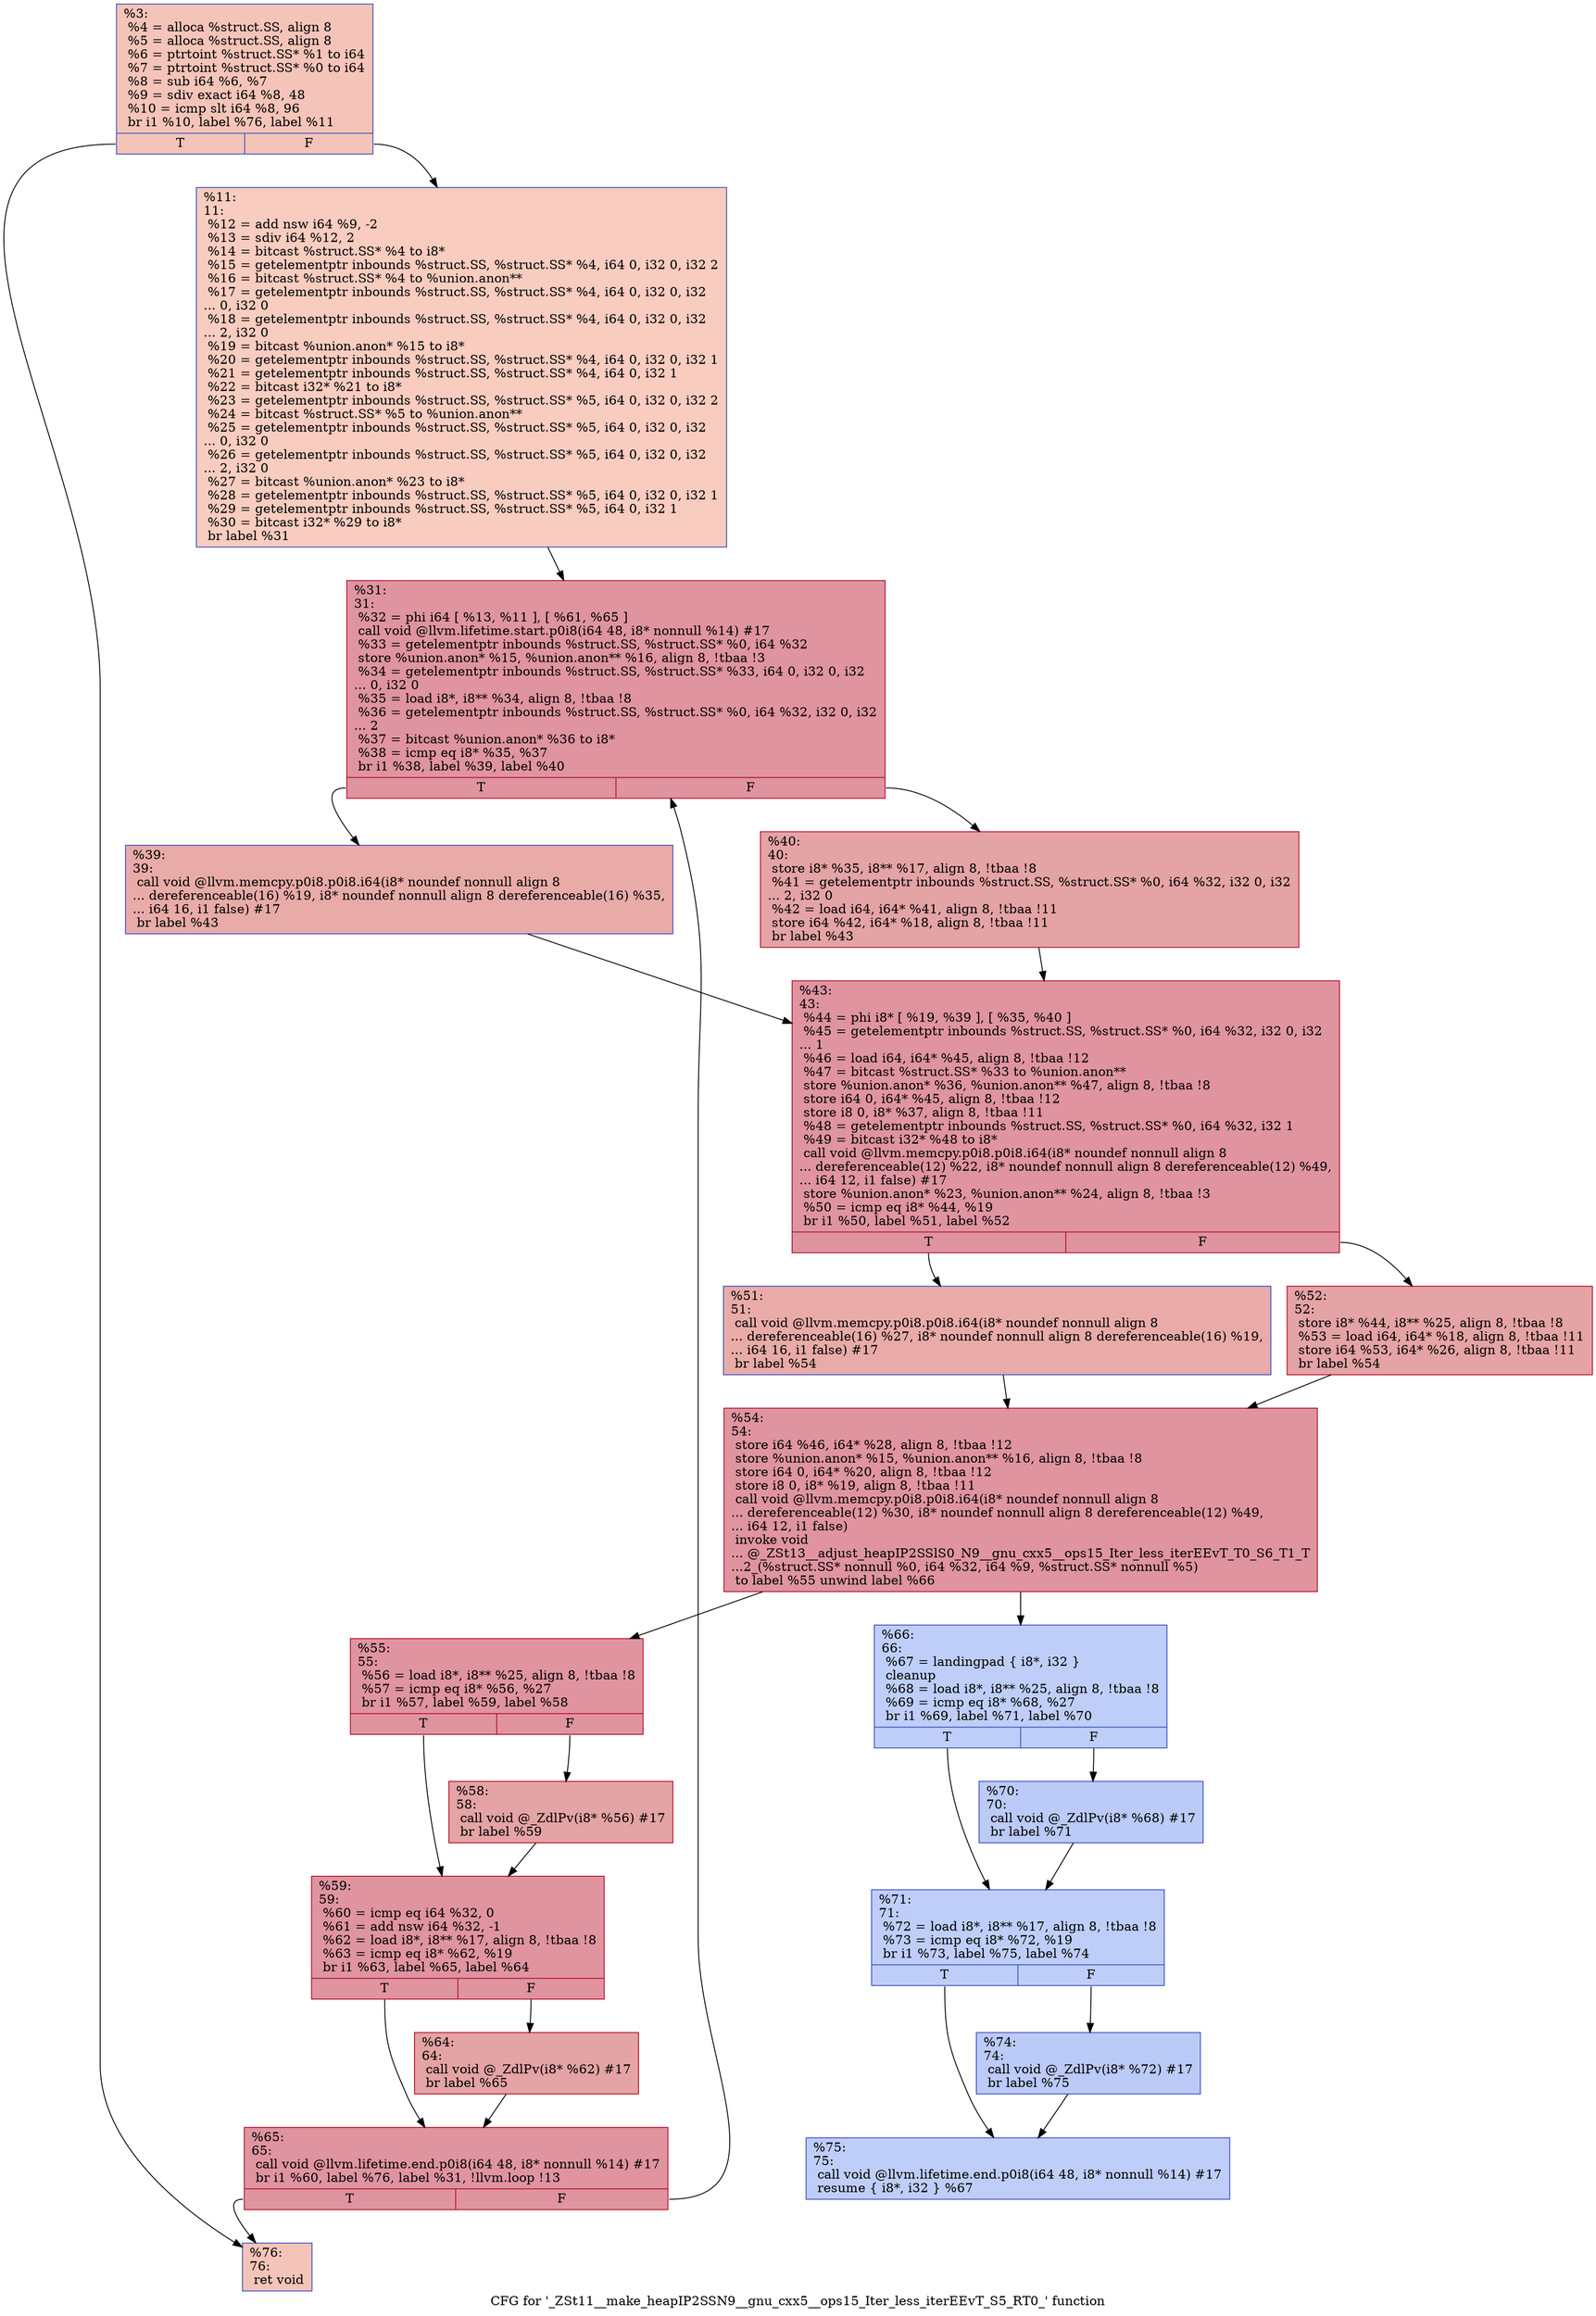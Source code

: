 digraph "CFG for '_ZSt11__make_heapIP2SSN9__gnu_cxx5__ops15_Iter_less_iterEEvT_S5_RT0_' function" {
	label="CFG for '_ZSt11__make_heapIP2SSN9__gnu_cxx5__ops15_Iter_less_iterEEvT_S5_RT0_' function";

	Node0x55804d152630 [shape=record,color="#3d50c3ff", style=filled, fillcolor="#e97a5f70",label="{%3:\l  %4 = alloca %struct.SS, align 8\l  %5 = alloca %struct.SS, align 8\l  %6 = ptrtoint %struct.SS* %1 to i64\l  %7 = ptrtoint %struct.SS* %0 to i64\l  %8 = sub i64 %6, %7\l  %9 = sdiv exact i64 %8, 48\l  %10 = icmp slt i64 %8, 96\l  br i1 %10, label %76, label %11\l|{<s0>T|<s1>F}}"];
	Node0x55804d152630:s0 -> Node0x55804d152680;
	Node0x55804d152630:s1 -> Node0x55804d152c00;
	Node0x55804d152c00 [shape=record,color="#3d50c3ff", style=filled, fillcolor="#f08b6e70",label="{%11:\l11:                                               \l  %12 = add nsw i64 %9, -2\l  %13 = sdiv i64 %12, 2\l  %14 = bitcast %struct.SS* %4 to i8*\l  %15 = getelementptr inbounds %struct.SS, %struct.SS* %4, i64 0, i32 0, i32 2\l  %16 = bitcast %struct.SS* %4 to %union.anon**\l  %17 = getelementptr inbounds %struct.SS, %struct.SS* %4, i64 0, i32 0, i32\l... 0, i32 0\l  %18 = getelementptr inbounds %struct.SS, %struct.SS* %4, i64 0, i32 0, i32\l... 2, i32 0\l  %19 = bitcast %union.anon* %15 to i8*\l  %20 = getelementptr inbounds %struct.SS, %struct.SS* %4, i64 0, i32 0, i32 1\l  %21 = getelementptr inbounds %struct.SS, %struct.SS* %4, i64 0, i32 1\l  %22 = bitcast i32* %21 to i8*\l  %23 = getelementptr inbounds %struct.SS, %struct.SS* %5, i64 0, i32 0, i32 2\l  %24 = bitcast %struct.SS* %5 to %union.anon**\l  %25 = getelementptr inbounds %struct.SS, %struct.SS* %5, i64 0, i32 0, i32\l... 0, i32 0\l  %26 = getelementptr inbounds %struct.SS, %struct.SS* %5, i64 0, i32 0, i32\l... 2, i32 0\l  %27 = bitcast %union.anon* %23 to i8*\l  %28 = getelementptr inbounds %struct.SS, %struct.SS* %5, i64 0, i32 0, i32 1\l  %29 = getelementptr inbounds %struct.SS, %struct.SS* %5, i64 0, i32 1\l  %30 = bitcast i32* %29 to i8*\l  br label %31\l}"];
	Node0x55804d152c00 -> Node0x55804d153a30;
	Node0x55804d153a30 [shape=record,color="#b70d28ff", style=filled, fillcolor="#b70d2870",label="{%31:\l31:                                               \l  %32 = phi i64 [ %13, %11 ], [ %61, %65 ]\l  call void @llvm.lifetime.start.p0i8(i64 48, i8* nonnull %14) #17\l  %33 = getelementptr inbounds %struct.SS, %struct.SS* %0, i64 %32\l  store %union.anon* %15, %union.anon** %16, align 8, !tbaa !3\l  %34 = getelementptr inbounds %struct.SS, %struct.SS* %33, i64 0, i32 0, i32\l... 0, i32 0\l  %35 = load i8*, i8** %34, align 8, !tbaa !8\l  %36 = getelementptr inbounds %struct.SS, %struct.SS* %0, i64 %32, i32 0, i32\l... 2\l  %37 = bitcast %union.anon* %36 to i8*\l  %38 = icmp eq i8* %35, %37\l  br i1 %38, label %39, label %40\l|{<s0>T|<s1>F}}"];
	Node0x55804d153a30:s0 -> Node0x55804d154750;
	Node0x55804d153a30:s1 -> Node0x55804d1547e0;
	Node0x55804d154750 [shape=record,color="#3d50c3ff", style=filled, fillcolor="#cc403a70",label="{%39:\l39:                                               \l  call void @llvm.memcpy.p0i8.p0i8.i64(i8* noundef nonnull align 8\l... dereferenceable(16) %19, i8* noundef nonnull align 8 dereferenceable(16) %35,\l... i64 16, i1 false) #17\l  br label %43\l}"];
	Node0x55804d154750 -> Node0x55804d154ac0;
	Node0x55804d1547e0 [shape=record,color="#b70d28ff", style=filled, fillcolor="#c32e3170",label="{%40:\l40:                                               \l  store i8* %35, i8** %17, align 8, !tbaa !8\l  %41 = getelementptr inbounds %struct.SS, %struct.SS* %0, i64 %32, i32 0, i32\l... 2, i32 0\l  %42 = load i64, i64* %41, align 8, !tbaa !11\l  store i64 %42, i64* %18, align 8, !tbaa !11\l  br label %43\l}"];
	Node0x55804d1547e0 -> Node0x55804d154ac0;
	Node0x55804d154ac0 [shape=record,color="#b70d28ff", style=filled, fillcolor="#b70d2870",label="{%43:\l43:                                               \l  %44 = phi i8* [ %19, %39 ], [ %35, %40 ]\l  %45 = getelementptr inbounds %struct.SS, %struct.SS* %0, i64 %32, i32 0, i32\l... 1\l  %46 = load i64, i64* %45, align 8, !tbaa !12\l  %47 = bitcast %struct.SS* %33 to %union.anon**\l  store %union.anon* %36, %union.anon** %47, align 8, !tbaa !8\l  store i64 0, i64* %45, align 8, !tbaa !12\l  store i8 0, i8* %37, align 8, !tbaa !11\l  %48 = getelementptr inbounds %struct.SS, %struct.SS* %0, i64 %32, i32 1\l  %49 = bitcast i32* %48 to i8*\l  call void @llvm.memcpy.p0i8.p0i8.i64(i8* noundef nonnull align 8\l... dereferenceable(12) %22, i8* noundef nonnull align 8 dereferenceable(12) %49,\l... i64 12, i1 false) #17\l  store %union.anon* %23, %union.anon** %24, align 8, !tbaa !3\l  %50 = icmp eq i8* %44, %19\l  br i1 %50, label %51, label %52\l|{<s0>T|<s1>F}}"];
	Node0x55804d154ac0:s0 -> Node0x55804d155660;
	Node0x55804d154ac0:s1 -> Node0x55804d1556b0;
	Node0x55804d155660 [shape=record,color="#3d50c3ff", style=filled, fillcolor="#cc403a70",label="{%51:\l51:                                               \l  call void @llvm.memcpy.p0i8.p0i8.i64(i8* noundef nonnull align 8\l... dereferenceable(16) %27, i8* noundef nonnull align 8 dereferenceable(16) %19,\l... i64 16, i1 false) #17\l  br label %54\l}"];
	Node0x55804d155660 -> Node0x55804d155920;
	Node0x55804d1556b0 [shape=record,color="#b70d28ff", style=filled, fillcolor="#c32e3170",label="{%52:\l52:                                               \l  store i8* %44, i8** %25, align 8, !tbaa !8\l  %53 = load i64, i64* %18, align 8, !tbaa !11\l  store i64 %53, i64* %26, align 8, !tbaa !11\l  br label %54\l}"];
	Node0x55804d1556b0 -> Node0x55804d155920;
	Node0x55804d155920 [shape=record,color="#b70d28ff", style=filled, fillcolor="#b70d2870",label="{%54:\l54:                                               \l  store i64 %46, i64* %28, align 8, !tbaa !12\l  store %union.anon* %15, %union.anon** %16, align 8, !tbaa !8\l  store i64 0, i64* %20, align 8, !tbaa !12\l  store i8 0, i8* %19, align 8, !tbaa !11\l  call void @llvm.memcpy.p0i8.p0i8.i64(i8* noundef nonnull align 8\l... dereferenceable(12) %30, i8* noundef nonnull align 8 dereferenceable(12) %49,\l... i64 12, i1 false)\l  invoke void\l... @_ZSt13__adjust_heapIP2SSlS0_N9__gnu_cxx5__ops15_Iter_less_iterEEvT_T0_S6_T1_T\l...2_(%struct.SS* nonnull %0, i64 %32, i64 %9, %struct.SS* nonnull %5)\l          to label %55 unwind label %66\l}"];
	Node0x55804d155920 -> Node0x55804d155fd0;
	Node0x55804d155920 -> Node0x55804d156020;
	Node0x55804d155fd0 [shape=record,color="#b70d28ff", style=filled, fillcolor="#b70d2870",label="{%55:\l55:                                               \l  %56 = load i8*, i8** %25, align 8, !tbaa !8\l  %57 = icmp eq i8* %56, %27\l  br i1 %57, label %59, label %58\l|{<s0>T|<s1>F}}"];
	Node0x55804d155fd0:s0 -> Node0x55804d14ea70;
	Node0x55804d155fd0:s1 -> Node0x55804d14eac0;
	Node0x55804d14eac0 [shape=record,color="#b70d28ff", style=filled, fillcolor="#c32e3170",label="{%58:\l58:                                               \l  call void @_ZdlPv(i8* %56) #17\l  br label %59\l}"];
	Node0x55804d14eac0 -> Node0x55804d14ea70;
	Node0x55804d14ea70 [shape=record,color="#b70d28ff", style=filled, fillcolor="#b70d2870",label="{%59:\l59:                                               \l  %60 = icmp eq i64 %32, 0\l  %61 = add nsw i64 %32, -1\l  %62 = load i8*, i8** %17, align 8, !tbaa !8\l  %63 = icmp eq i8* %62, %19\l  br i1 %63, label %65, label %64\l|{<s0>T|<s1>F}}"];
	Node0x55804d14ea70:s0 -> Node0x55804d153b20;
	Node0x55804d14ea70:s1 -> Node0x55804d14ef80;
	Node0x55804d14ef80 [shape=record,color="#b70d28ff", style=filled, fillcolor="#c32e3170",label="{%64:\l64:                                               \l  call void @_ZdlPv(i8* %62) #17\l  br label %65\l}"];
	Node0x55804d14ef80 -> Node0x55804d153b20;
	Node0x55804d153b20 [shape=record,color="#b70d28ff", style=filled, fillcolor="#b70d2870",label="{%65:\l65:                                               \l  call void @llvm.lifetime.end.p0i8(i64 48, i8* nonnull %14) #17\l  br i1 %60, label %76, label %31, !llvm.loop !13\l|{<s0>T|<s1>F}}"];
	Node0x55804d153b20:s0 -> Node0x55804d152680;
	Node0x55804d153b20:s1 -> Node0x55804d153a30;
	Node0x55804d156020 [shape=record,color="#3d50c3ff", style=filled, fillcolor="#6c8ff170",label="{%66:\l66:                                               \l  %67 = landingpad \{ i8*, i32 \}\l          cleanup\l  %68 = load i8*, i8** %25, align 8, !tbaa !8\l  %69 = icmp eq i8* %68, %27\l  br i1 %69, label %71, label %70\l|{<s0>T|<s1>F}}"];
	Node0x55804d156020:s0 -> Node0x55804d148140;
	Node0x55804d156020:s1 -> Node0x55804d148190;
	Node0x55804d148190 [shape=record,color="#3d50c3ff", style=filled, fillcolor="#6687ed70",label="{%70:\l70:                                               \l  call void @_ZdlPv(i8* %68) #17\l  br label %71\l}"];
	Node0x55804d148190 -> Node0x55804d148140;
	Node0x55804d148140 [shape=record,color="#3d50c3ff", style=filled, fillcolor="#6c8ff170",label="{%71:\l71:                                               \l  %72 = load i8*, i8** %17, align 8, !tbaa !8\l  %73 = icmp eq i8* %72, %19\l  br i1 %73, label %75, label %74\l|{<s0>T|<s1>F}}"];
	Node0x55804d148140:s0 -> Node0x55804d148530;
	Node0x55804d148140:s1 -> Node0x55804d148580;
	Node0x55804d148580 [shape=record,color="#3d50c3ff", style=filled, fillcolor="#6687ed70",label="{%74:\l74:                                               \l  call void @_ZdlPv(i8* %72) #17\l  br label %75\l}"];
	Node0x55804d148580 -> Node0x55804d148530;
	Node0x55804d148530 [shape=record,color="#3d50c3ff", style=filled, fillcolor="#6c8ff170",label="{%75:\l75:                                               \l  call void @llvm.lifetime.end.p0i8(i64 48, i8* nonnull %14) #17\l  resume \{ i8*, i32 \} %67\l}"];
	Node0x55804d152680 [shape=record,color="#3d50c3ff", style=filled, fillcolor="#e97a5f70",label="{%76:\l76:                                               \l  ret void\l}"];
}
